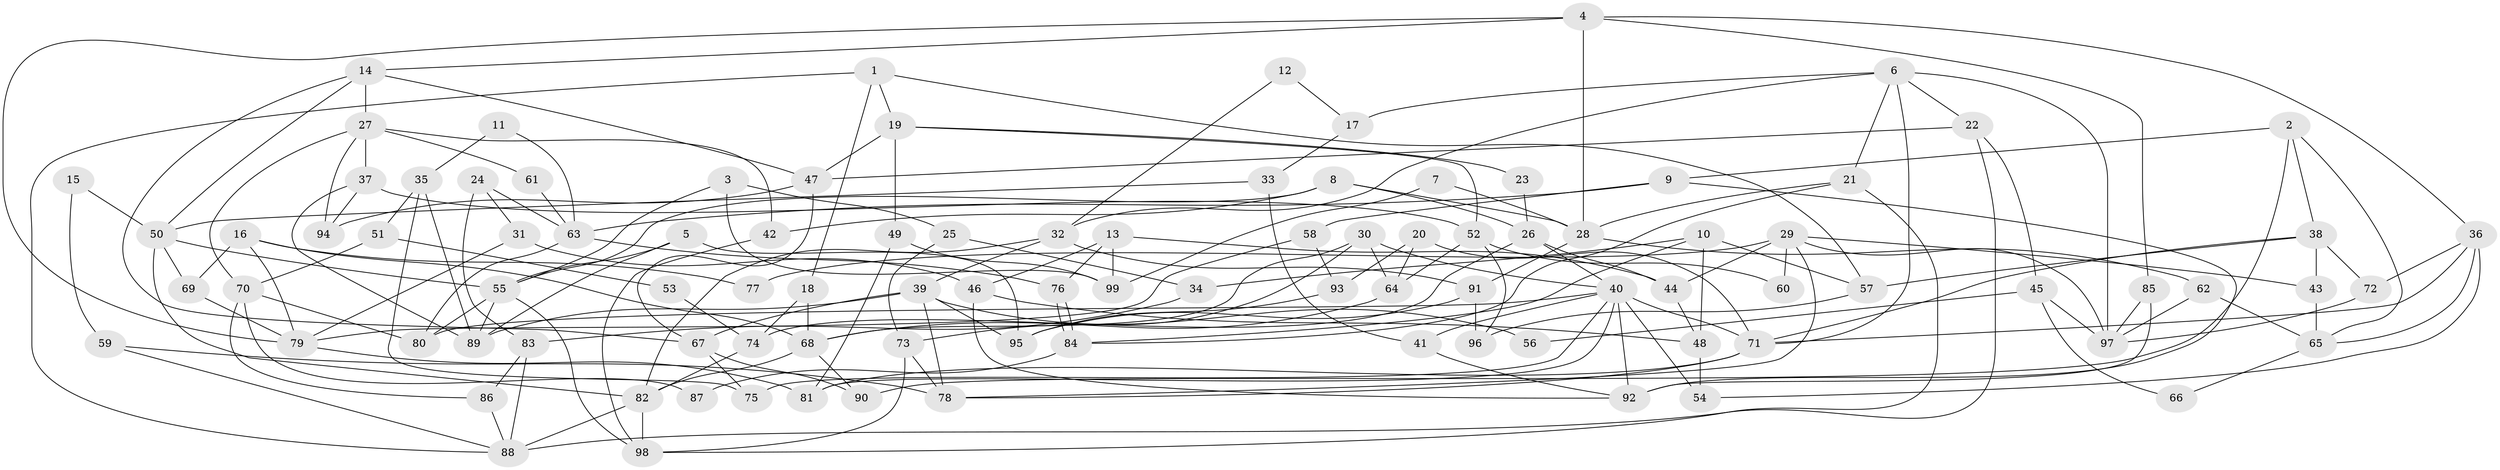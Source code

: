 // coarse degree distribution, {7: 0.12307692307692308, 3: 0.2, 5: 0.12307692307692308, 2: 0.1076923076923077, 9: 0.046153846153846156, 4: 0.18461538461538463, 8: 0.046153846153846156, 6: 0.15384615384615385, 10: 0.015384615384615385}
// Generated by graph-tools (version 1.1) at 2025/23/03/03/25 07:23:56]
// undirected, 99 vertices, 198 edges
graph export_dot {
graph [start="1"]
  node [color=gray90,style=filled];
  1;
  2;
  3;
  4;
  5;
  6;
  7;
  8;
  9;
  10;
  11;
  12;
  13;
  14;
  15;
  16;
  17;
  18;
  19;
  20;
  21;
  22;
  23;
  24;
  25;
  26;
  27;
  28;
  29;
  30;
  31;
  32;
  33;
  34;
  35;
  36;
  37;
  38;
  39;
  40;
  41;
  42;
  43;
  44;
  45;
  46;
  47;
  48;
  49;
  50;
  51;
  52;
  53;
  54;
  55;
  56;
  57;
  58;
  59;
  60;
  61;
  62;
  63;
  64;
  65;
  66;
  67;
  68;
  69;
  70;
  71;
  72;
  73;
  74;
  75;
  76;
  77;
  78;
  79;
  80;
  81;
  82;
  83;
  84;
  85;
  86;
  87;
  88;
  89;
  90;
  91;
  92;
  93;
  94;
  95;
  96;
  97;
  98;
  99;
  1 -- 57;
  1 -- 88;
  1 -- 18;
  1 -- 19;
  2 -- 9;
  2 -- 38;
  2 -- 65;
  2 -- 90;
  3 -- 55;
  3 -- 99;
  3 -- 25;
  4 -- 79;
  4 -- 28;
  4 -- 14;
  4 -- 36;
  4 -- 85;
  5 -- 95;
  5 -- 55;
  5 -- 89;
  6 -- 97;
  6 -- 22;
  6 -- 17;
  6 -- 21;
  6 -- 32;
  6 -- 71;
  7 -- 99;
  7 -- 28;
  8 -- 55;
  8 -- 26;
  8 -- 28;
  8 -- 42;
  9 -- 58;
  9 -- 92;
  9 -- 63;
  10 -- 84;
  10 -- 48;
  10 -- 34;
  10 -- 57;
  11 -- 35;
  11 -- 63;
  12 -- 32;
  12 -- 17;
  13 -- 76;
  13 -- 44;
  13 -- 46;
  13 -- 99;
  14 -- 47;
  14 -- 27;
  14 -- 50;
  14 -- 67;
  15 -- 59;
  15 -- 50;
  16 -- 79;
  16 -- 68;
  16 -- 69;
  16 -- 77;
  17 -- 33;
  18 -- 68;
  18 -- 74;
  19 -- 52;
  19 -- 23;
  19 -- 47;
  19 -- 49;
  20 -- 71;
  20 -- 64;
  20 -- 93;
  21 -- 98;
  21 -- 28;
  21 -- 84;
  22 -- 88;
  22 -- 47;
  22 -- 45;
  23 -- 26;
  24 -- 31;
  24 -- 83;
  24 -- 63;
  25 -- 73;
  25 -- 34;
  26 -- 40;
  26 -- 74;
  26 -- 44;
  27 -- 94;
  27 -- 37;
  27 -- 42;
  27 -- 61;
  27 -- 70;
  28 -- 62;
  28 -- 91;
  29 -- 78;
  29 -- 97;
  29 -- 43;
  29 -- 44;
  29 -- 60;
  29 -- 77;
  30 -- 40;
  30 -- 73;
  30 -- 64;
  30 -- 68;
  31 -- 46;
  31 -- 79;
  32 -- 39;
  32 -- 82;
  32 -- 91;
  33 -- 41;
  33 -- 50;
  34 -- 83;
  35 -- 89;
  35 -- 75;
  35 -- 51;
  36 -- 65;
  36 -- 54;
  36 -- 71;
  36 -- 72;
  37 -- 89;
  37 -- 52;
  37 -- 94;
  38 -- 57;
  38 -- 71;
  38 -- 43;
  38 -- 72;
  39 -- 67;
  39 -- 89;
  39 -- 56;
  39 -- 78;
  39 -- 95;
  40 -- 54;
  40 -- 71;
  40 -- 41;
  40 -- 75;
  40 -- 80;
  40 -- 81;
  40 -- 92;
  41 -- 92;
  42 -- 98;
  43 -- 65;
  44 -- 48;
  45 -- 97;
  45 -- 56;
  45 -- 66;
  46 -- 92;
  46 -- 48;
  47 -- 67;
  47 -- 94;
  48 -- 54;
  49 -- 81;
  49 -- 99;
  50 -- 82;
  50 -- 55;
  50 -- 69;
  51 -- 70;
  51 -- 53;
  52 -- 64;
  52 -- 60;
  52 -- 96;
  53 -- 74;
  55 -- 80;
  55 -- 89;
  55 -- 98;
  57 -- 96;
  58 -- 93;
  58 -- 79;
  59 -- 78;
  59 -- 88;
  61 -- 63;
  62 -- 65;
  62 -- 97;
  63 -- 76;
  63 -- 80;
  64 -- 68;
  65 -- 66;
  67 -- 90;
  67 -- 75;
  68 -- 82;
  68 -- 90;
  69 -- 79;
  70 -- 80;
  70 -- 86;
  70 -- 87;
  71 -- 78;
  71 -- 81;
  72 -- 97;
  73 -- 98;
  73 -- 78;
  74 -- 82;
  76 -- 84;
  76 -- 84;
  79 -- 81;
  82 -- 98;
  82 -- 88;
  83 -- 86;
  83 -- 88;
  84 -- 87;
  85 -- 97;
  85 -- 92;
  86 -- 88;
  91 -- 95;
  91 -- 96;
  93 -- 95;
}
